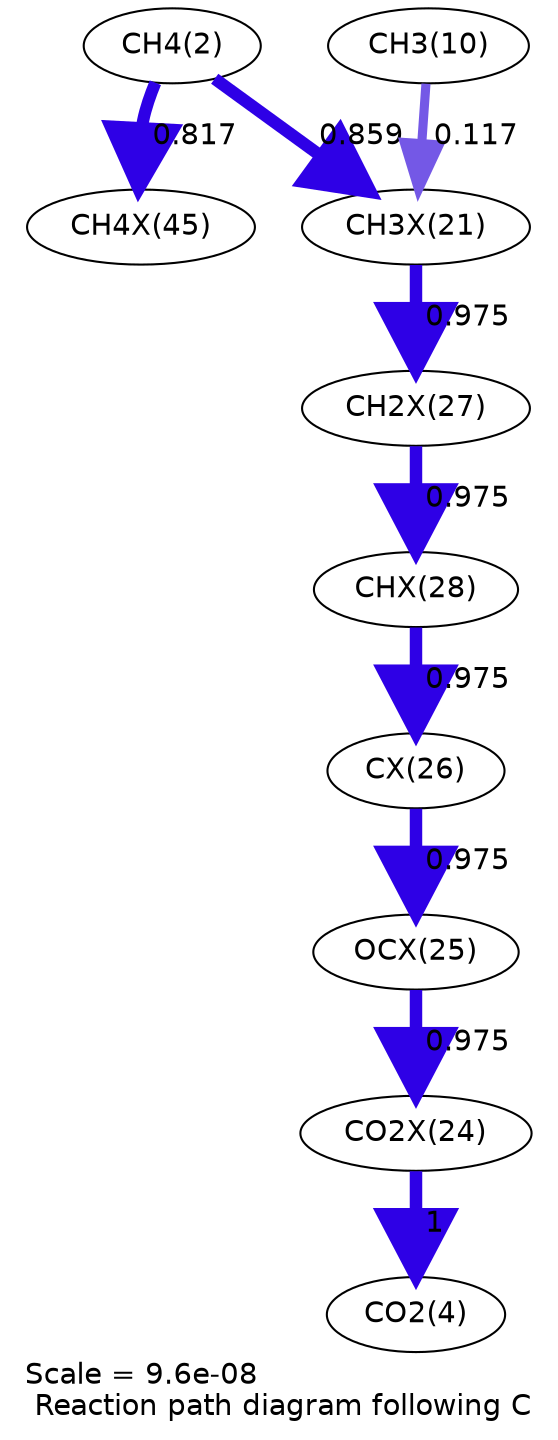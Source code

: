 digraph reaction_paths {
center=1;
s4 -> s47[fontname="Helvetica", penwidth=5.85, arrowsize=2.92, color="0.7, 1.32, 0.9"
, label=" 0.817"];
s4 -> s39[fontname="Helvetica", penwidth=5.89, arrowsize=2.94, color="0.7, 1.36, 0.9"
, label=" 0.859"];
s12 -> s39[fontname="Helvetica", penwidth=4.38, arrowsize=2.19, color="0.7, 0.617, 0.9"
, label=" 0.117"];
s39 -> s45[fontname="Helvetica", penwidth=5.98, arrowsize=2.99, color="0.7, 1.48, 0.9"
, label=" 0.975"];
s45 -> s46[fontname="Helvetica", penwidth=5.98, arrowsize=2.99, color="0.7, 1.48, 0.9"
, label=" 0.975"];
s46 -> s44[fontname="Helvetica", penwidth=5.98, arrowsize=2.99, color="0.7, 1.48, 0.9"
, label=" 0.975"];
s44 -> s43[fontname="Helvetica", penwidth=5.98, arrowsize=2.99, color="0.7, 1.48, 0.9"
, label=" 0.975"];
s43 -> s42[fontname="Helvetica", penwidth=5.98, arrowsize=2.99, color="0.7, 1.48, 0.9"
, label=" 0.975"];
s42 -> s6[fontname="Helvetica", penwidth=6, arrowsize=3, color="0.7, 1.5, 0.9"
, label=" 1"];
s4 [ fontname="Helvetica", label="CH4(2)"];
s6 [ fontname="Helvetica", label="CO2(4)"];
s12 [ fontname="Helvetica", label="CH3(10)"];
s39 [ fontname="Helvetica", label="CH3X(21)"];
s42 [ fontname="Helvetica", label="CO2X(24)"];
s43 [ fontname="Helvetica", label="OCX(25)"];
s44 [ fontname="Helvetica", label="CX(26)"];
s45 [ fontname="Helvetica", label="CH2X(27)"];
s46 [ fontname="Helvetica", label="CHX(28)"];
s47 [ fontname="Helvetica", label="CH4X(45)"];
 label = "Scale = 9.6e-08\l Reaction path diagram following C";
 fontname = "Helvetica";
}
